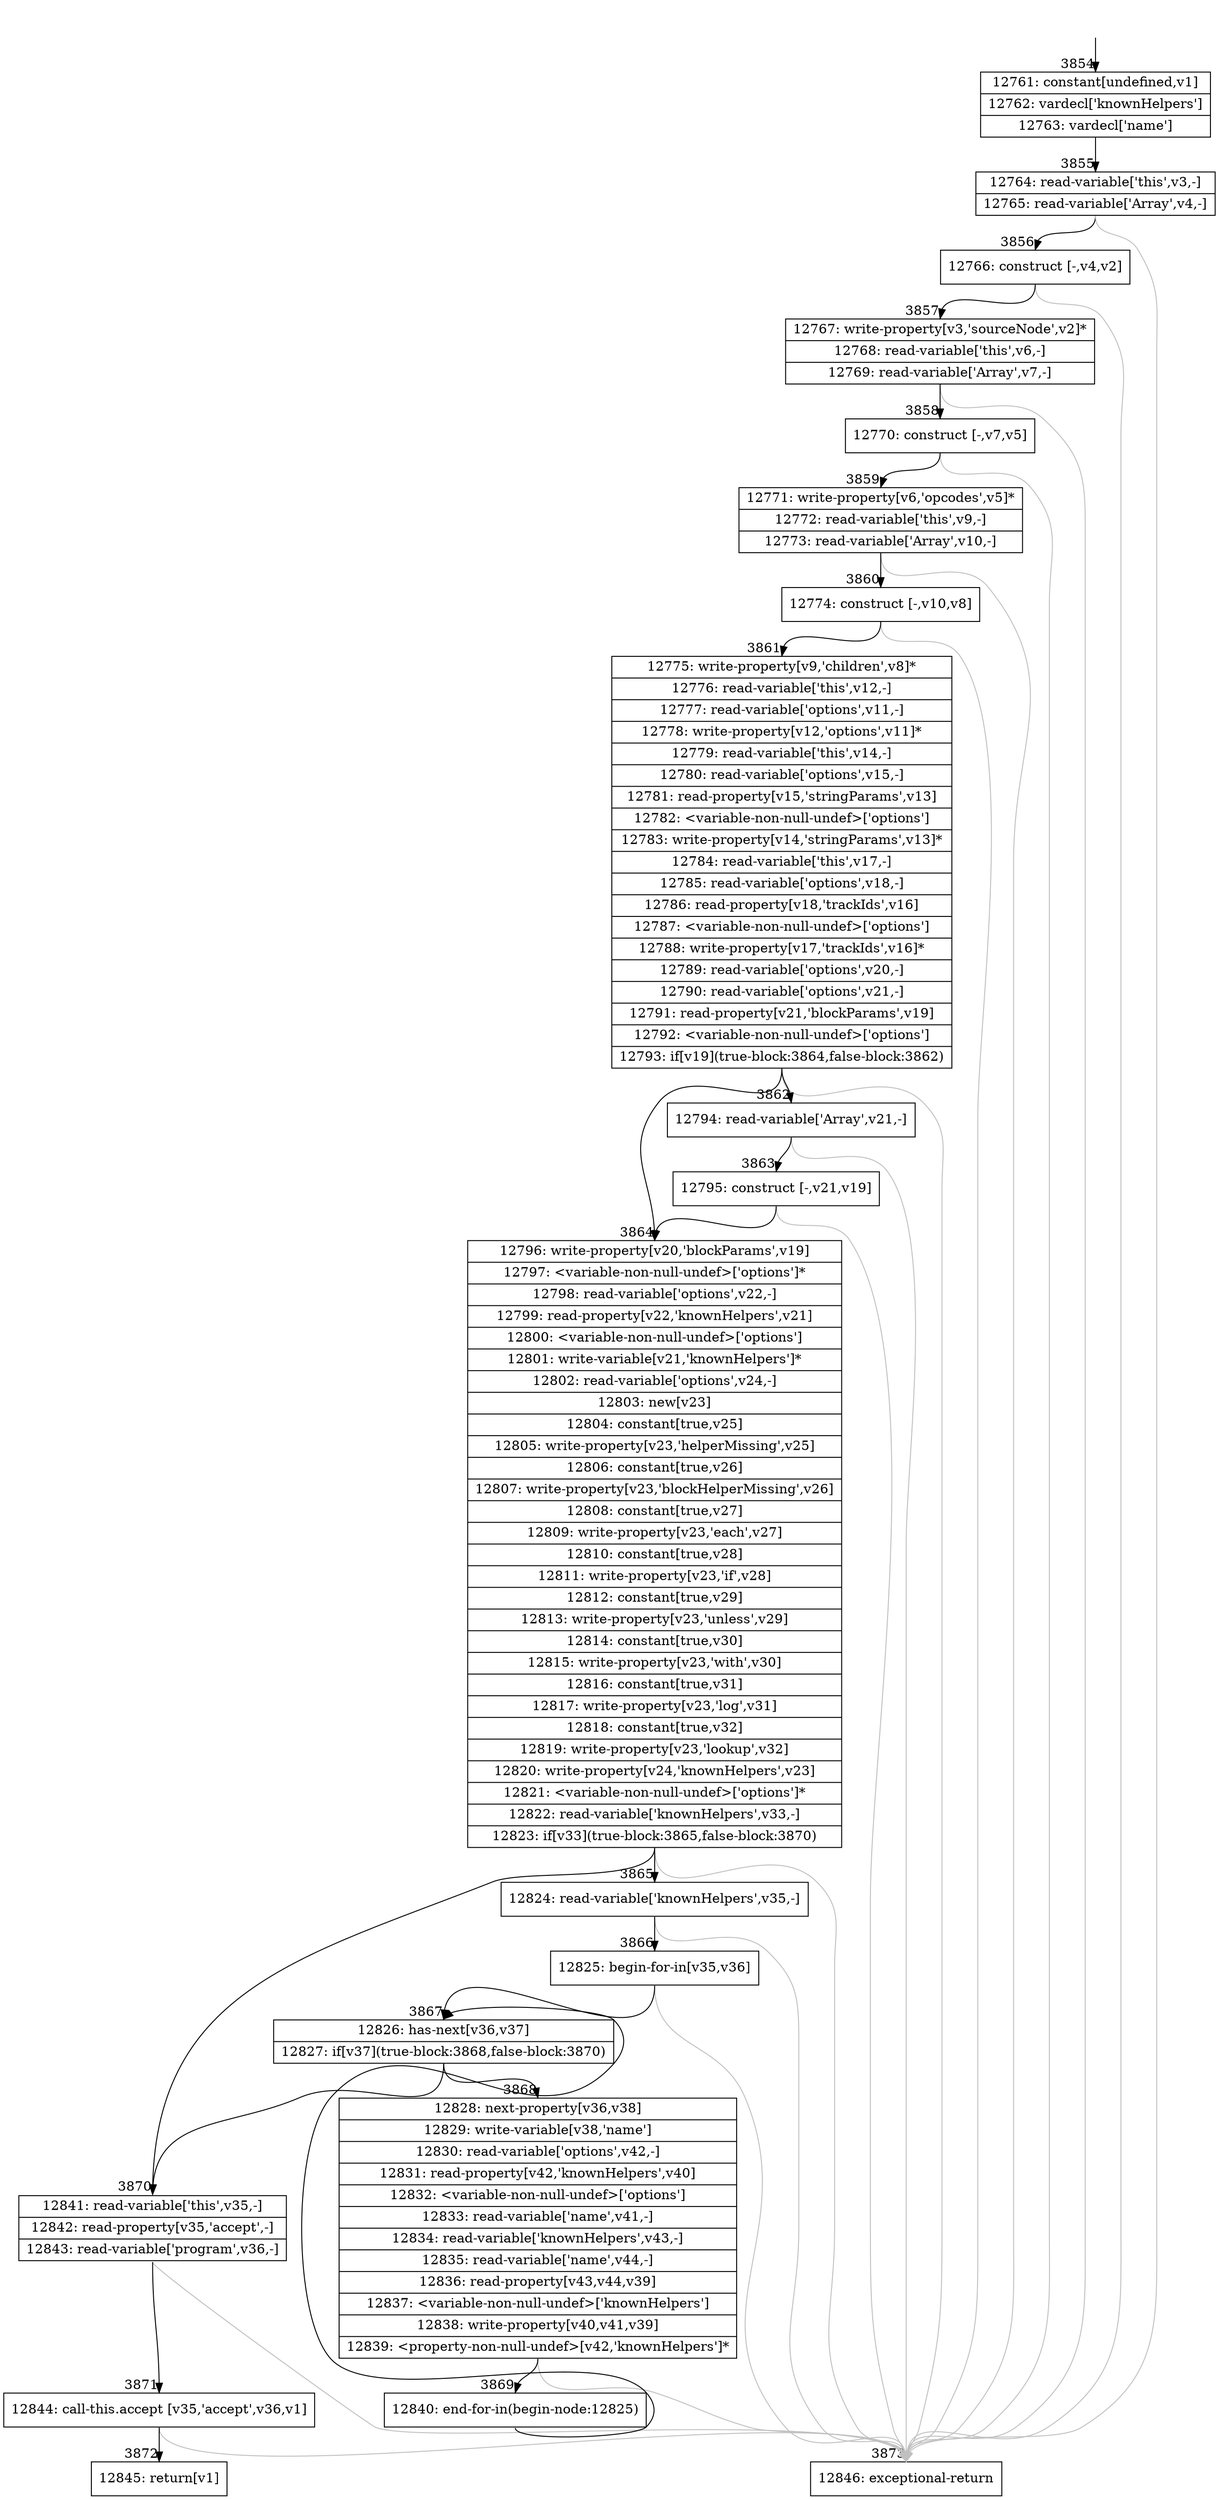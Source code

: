 digraph {
rankdir="TD"
BB_entry150[shape=none,label=""];
BB_entry150 -> BB3854 [tailport=s, headport=n, headlabel="    3854"]
BB3854 [shape=record label="{12761: constant[undefined,v1]|12762: vardecl['knownHelpers']|12763: vardecl['name']}" ] 
BB3854 -> BB3855 [tailport=s, headport=n, headlabel="      3855"]
BB3855 [shape=record label="{12764: read-variable['this',v3,-]|12765: read-variable['Array',v4,-]}" ] 
BB3855 -> BB3856 [tailport=s, headport=n, headlabel="      3856"]
BB3855 -> BB3873 [tailport=s, headport=n, color=gray, headlabel="      3873"]
BB3856 [shape=record label="{12766: construct [-,v4,v2]}" ] 
BB3856 -> BB3857 [tailport=s, headport=n, headlabel="      3857"]
BB3856 -> BB3873 [tailport=s, headport=n, color=gray]
BB3857 [shape=record label="{12767: write-property[v3,'sourceNode',v2]*|12768: read-variable['this',v6,-]|12769: read-variable['Array',v7,-]}" ] 
BB3857 -> BB3858 [tailport=s, headport=n, headlabel="      3858"]
BB3857 -> BB3873 [tailport=s, headport=n, color=gray]
BB3858 [shape=record label="{12770: construct [-,v7,v5]}" ] 
BB3858 -> BB3859 [tailport=s, headport=n, headlabel="      3859"]
BB3858 -> BB3873 [tailport=s, headport=n, color=gray]
BB3859 [shape=record label="{12771: write-property[v6,'opcodes',v5]*|12772: read-variable['this',v9,-]|12773: read-variable['Array',v10,-]}" ] 
BB3859 -> BB3860 [tailport=s, headport=n, headlabel="      3860"]
BB3859 -> BB3873 [tailport=s, headport=n, color=gray]
BB3860 [shape=record label="{12774: construct [-,v10,v8]}" ] 
BB3860 -> BB3861 [tailport=s, headport=n, headlabel="      3861"]
BB3860 -> BB3873 [tailport=s, headport=n, color=gray]
BB3861 [shape=record label="{12775: write-property[v9,'children',v8]*|12776: read-variable['this',v12,-]|12777: read-variable['options',v11,-]|12778: write-property[v12,'options',v11]*|12779: read-variable['this',v14,-]|12780: read-variable['options',v15,-]|12781: read-property[v15,'stringParams',v13]|12782: \<variable-non-null-undef\>['options']|12783: write-property[v14,'stringParams',v13]*|12784: read-variable['this',v17,-]|12785: read-variable['options',v18,-]|12786: read-property[v18,'trackIds',v16]|12787: \<variable-non-null-undef\>['options']|12788: write-property[v17,'trackIds',v16]*|12789: read-variable['options',v20,-]|12790: read-variable['options',v21,-]|12791: read-property[v21,'blockParams',v19]|12792: \<variable-non-null-undef\>['options']|12793: if[v19](true-block:3864,false-block:3862)}" ] 
BB3861 -> BB3864 [tailport=s, headport=n, headlabel="      3864"]
BB3861 -> BB3862 [tailport=s, headport=n, headlabel="      3862"]
BB3861 -> BB3873 [tailport=s, headport=n, color=gray]
BB3862 [shape=record label="{12794: read-variable['Array',v21,-]}" ] 
BB3862 -> BB3863 [tailport=s, headport=n, headlabel="      3863"]
BB3862 -> BB3873 [tailport=s, headport=n, color=gray]
BB3863 [shape=record label="{12795: construct [-,v21,v19]}" ] 
BB3863 -> BB3864 [tailport=s, headport=n]
BB3863 -> BB3873 [tailport=s, headport=n, color=gray]
BB3864 [shape=record label="{12796: write-property[v20,'blockParams',v19]|12797: \<variable-non-null-undef\>['options']*|12798: read-variable['options',v22,-]|12799: read-property[v22,'knownHelpers',v21]|12800: \<variable-non-null-undef\>['options']|12801: write-variable[v21,'knownHelpers']*|12802: read-variable['options',v24,-]|12803: new[v23]|12804: constant[true,v25]|12805: write-property[v23,'helperMissing',v25]|12806: constant[true,v26]|12807: write-property[v23,'blockHelperMissing',v26]|12808: constant[true,v27]|12809: write-property[v23,'each',v27]|12810: constant[true,v28]|12811: write-property[v23,'if',v28]|12812: constant[true,v29]|12813: write-property[v23,'unless',v29]|12814: constant[true,v30]|12815: write-property[v23,'with',v30]|12816: constant[true,v31]|12817: write-property[v23,'log',v31]|12818: constant[true,v32]|12819: write-property[v23,'lookup',v32]|12820: write-property[v24,'knownHelpers',v23]|12821: \<variable-non-null-undef\>['options']*|12822: read-variable['knownHelpers',v33,-]|12823: if[v33](true-block:3865,false-block:3870)}" ] 
BB3864 -> BB3865 [tailport=s, headport=n, headlabel="      3865"]
BB3864 -> BB3870 [tailport=s, headport=n, headlabel="      3870"]
BB3864 -> BB3873 [tailport=s, headport=n, color=gray]
BB3865 [shape=record label="{12824: read-variable['knownHelpers',v35,-]}" ] 
BB3865 -> BB3866 [tailport=s, headport=n, headlabel="      3866"]
BB3865 -> BB3873 [tailport=s, headport=n, color=gray]
BB3866 [shape=record label="{12825: begin-for-in[v35,v36]}" ] 
BB3866 -> BB3867 [tailport=s, headport=n, headlabel="      3867"]
BB3866 -> BB3873 [tailport=s, headport=n, color=gray]
BB3867 [shape=record label="{12826: has-next[v36,v37]|12827: if[v37](true-block:3868,false-block:3870)}" ] 
BB3867 -> BB3868 [tailport=s, headport=n, headlabel="      3868"]
BB3867 -> BB3870 [tailport=s, headport=n]
BB3868 [shape=record label="{12828: next-property[v36,v38]|12829: write-variable[v38,'name']|12830: read-variable['options',v42,-]|12831: read-property[v42,'knownHelpers',v40]|12832: \<variable-non-null-undef\>['options']|12833: read-variable['name',v41,-]|12834: read-variable['knownHelpers',v43,-]|12835: read-variable['name',v44,-]|12836: read-property[v43,v44,v39]|12837: \<variable-non-null-undef\>['knownHelpers']|12838: write-property[v40,v41,v39]|12839: \<property-non-null-undef\>[v42,'knownHelpers']*}" ] 
BB3868 -> BB3869 [tailport=s, headport=n, headlabel="      3869"]
BB3868 -> BB3873 [tailport=s, headport=n, color=gray]
BB3869 [shape=record label="{12840: end-for-in(begin-node:12825)}" ] 
BB3869 -> BB3867 [tailport=s, headport=n]
BB3870 [shape=record label="{12841: read-variable['this',v35,-]|12842: read-property[v35,'accept',-]|12843: read-variable['program',v36,-]}" ] 
BB3870 -> BB3871 [tailport=s, headport=n, headlabel="      3871"]
BB3870 -> BB3873 [tailport=s, headport=n, color=gray]
BB3871 [shape=record label="{12844: call-this.accept [v35,'accept',v36,v1]}" ] 
BB3871 -> BB3872 [tailport=s, headport=n, headlabel="      3872"]
BB3871 -> BB3873 [tailport=s, headport=n, color=gray]
BB3872 [shape=record label="{12845: return[v1]}" ] 
BB3873 [shape=record label="{12846: exceptional-return}" ] 
//#$~ 2021
}
